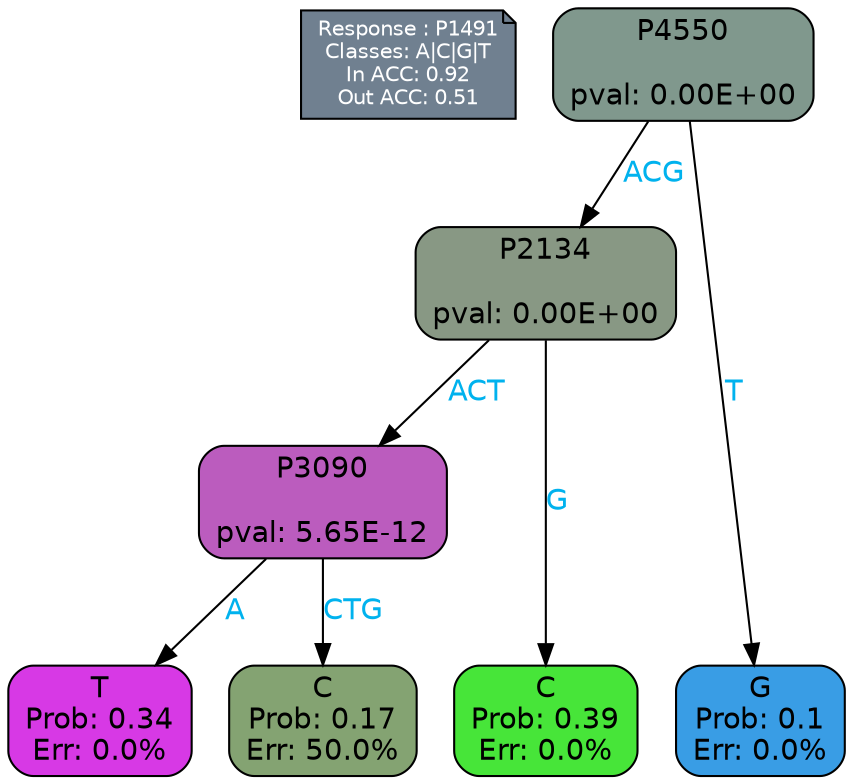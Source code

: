 digraph Tree {
node [shape=box, style="filled, rounded", color="black", fontname=helvetica] ;
graph [ranksep=equally, splines=polylines, bgcolor=transparent, dpi=600] ;
edge [fontname=helvetica] ;
LEGEND [label="Response : P1491
Classes: A|C|G|T
In ACC: 0.92
Out ACC: 0.51
",shape=note,align=left,style=filled,fillcolor="slategray",fontcolor="white",fontsize=10];1 [label="P4550

pval: 0.00E+00", fillcolor="#80988d"] ;
2 [label="P2134

pval: 0.00E+00", fillcolor="#889884"] ;
3 [label="P3090

pval: 5.65E-12", fillcolor="#bb5cbe"] ;
4 [label="T
Prob: 0.34
Err: 0.0%", fillcolor="#d739e5"] ;
5 [label="C
Prob: 0.17
Err: 50.0%", fillcolor="#84a372"] ;
6 [label="C
Prob: 0.39
Err: 0.0%", fillcolor="#47e539"] ;
7 [label="G
Prob: 0.1
Err: 0.0%", fillcolor="#399de5"] ;
1 -> 2 [label="ACG",fontcolor=deepskyblue2] ;
1 -> 7 [label="T",fontcolor=deepskyblue2] ;
2 -> 3 [label="ACT",fontcolor=deepskyblue2] ;
2 -> 6 [label="G",fontcolor=deepskyblue2] ;
3 -> 4 [label="A",fontcolor=deepskyblue2] ;
3 -> 5 [label="CTG",fontcolor=deepskyblue2] ;
{rank = same; 4;5;6;7;}{rank = same; LEGEND;1;}}